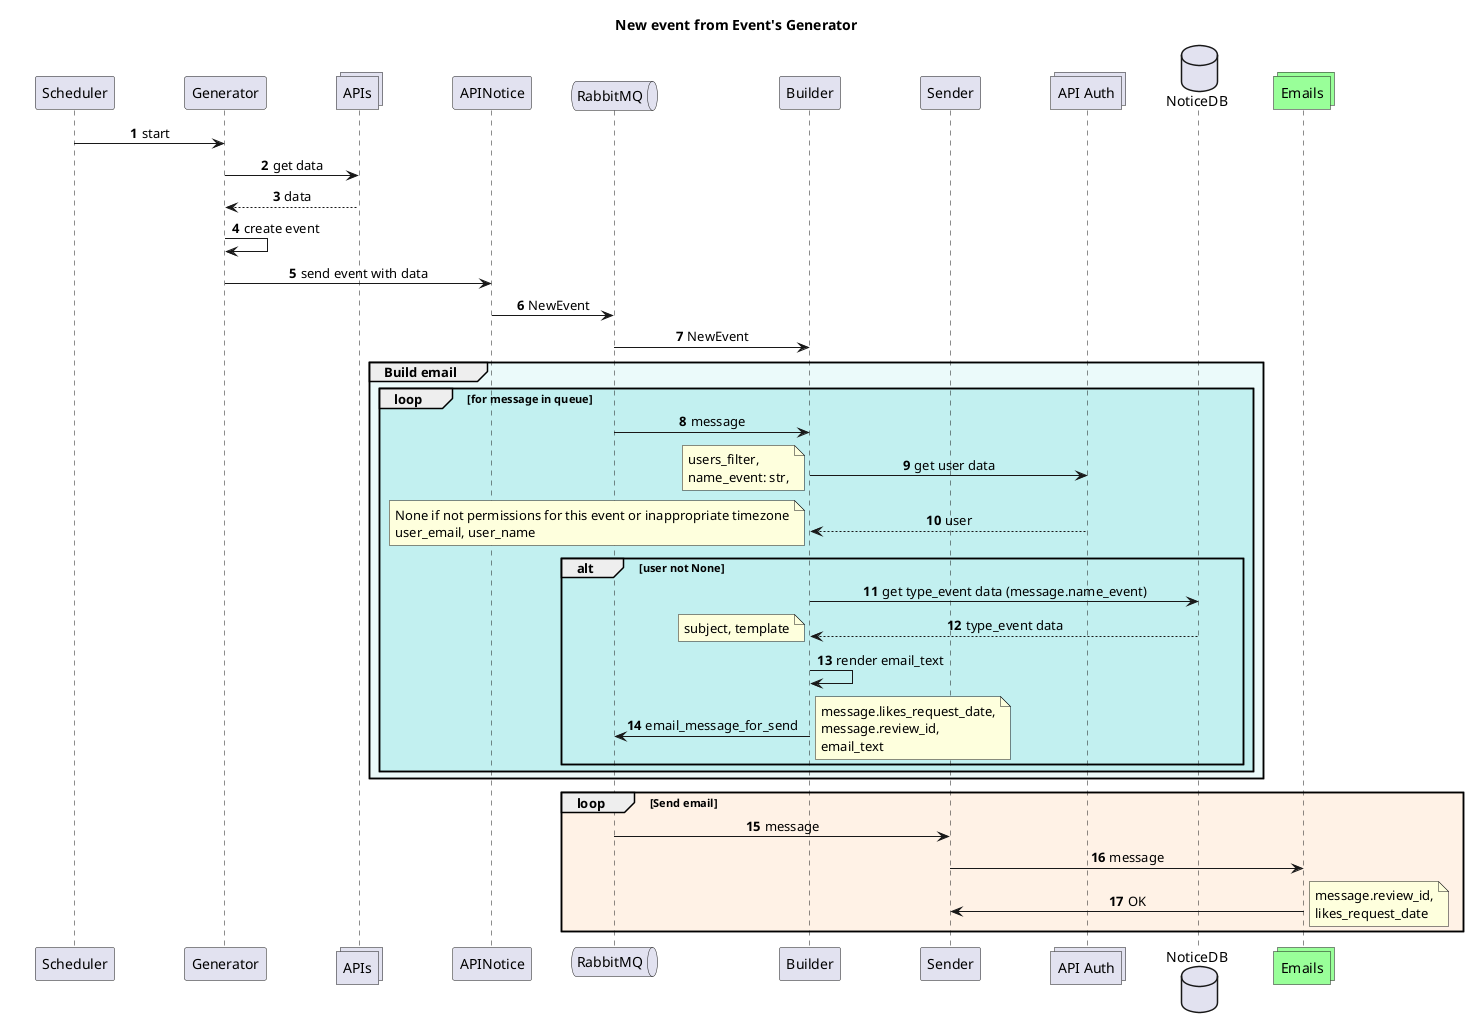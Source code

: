 @startuml
autonumber
skinparam sequence {
	ParticipantPadding 30
	MessageAlign center
}

title New event from Event's Generator

participant Scheduler as sch order 10
participant Generator as gen order 20
collections APIs as api_m order 25
participant APINotice as api_n order 30
queue RabbitMQ as q order 40
participant Builder as b order 45
participant Sender as s order 50
collections "API Auth" as api_a order 55
database NoticeDB as db order 60
collections Emails as em order 70 #99FF99


sch -> gen: start
gen -> api_m: get data
return data
gen -> gen: create event
gen -> api_n: send event with data
api_n -> q: NewEvent
q -> b: NewEvent

group #ebfafa Build email
loop #c2f0f0 for message in queue
q -> b: message
b -> api_a: get user data
note left
users_filter,
name_event: str,
end note
return user
note left
None if not permissions for this event or inappropriate timezone
user_email, user_name
end note
alt #c2f0f0 user not None
b -> db: get type_event data (message.name_event)
return type_event data
note left
subject, template
end note
b -> b: render email_text
b -> q: email_message_for_send
note right
message.likes_request_date,
message.review_id,
email_text
end note
end alt
end loop
end group

loop #fff2e6 Send email
q -> s: message
s -> em: message
em -> s: OK
note right
message.review_id,
likes_request_date
end note
end loop

@enduml
